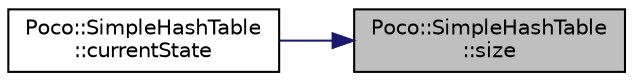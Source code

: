digraph "Poco::SimpleHashTable::size"
{
 // LATEX_PDF_SIZE
  edge [fontname="Helvetica",fontsize="10",labelfontname="Helvetica",labelfontsize="10"];
  node [fontname="Helvetica",fontsize="10",shape=record];
  rankdir="RL";
  Node1 [label="Poco::SimpleHashTable\l::size",height=0.2,width=0.4,color="black", fillcolor="grey75", style="filled", fontcolor="black",tooltip="Returns the number of elements already inserted into the SimpleHashTable."];
  Node1 -> Node2 [dir="back",color="midnightblue",fontsize="10",style="solid",fontname="Helvetica"];
  Node2 [label="Poco::SimpleHashTable\l::currentState",height=0.2,width=0.4,color="black", fillcolor="white", style="filled",URL="$classPoco_1_1SimpleHashTable.html#a064e8cc76240886059236b435a418359",tooltip="Returns the current internal state."];
}
